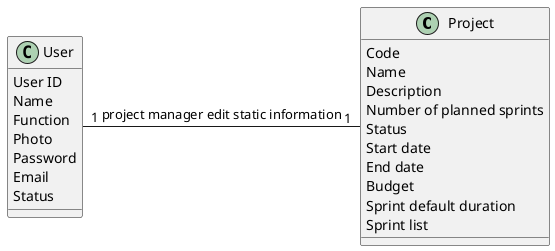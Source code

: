 @startuml
'https://plantuml.com/class-diagram

class Project

class Project {
Code
Name
Description
Number of planned sprints
Status
Start date
End date
Budget
Sprint default duration
Sprint list
}

class User {
User ID
Name
Function
Photo
Password
Email
Status
}

User "1" -right- "1" Project: project manager edit static information

@enduml